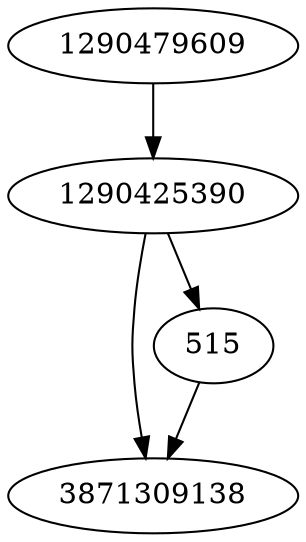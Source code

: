 strict digraph  {
1290479609;
3871309138;
515;
1290425390;
1290479609 -> 1290425390;
515 -> 3871309138;
1290425390 -> 515;
1290425390 -> 3871309138;
}
